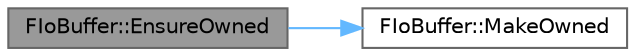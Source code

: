 digraph "FIoBuffer::EnsureOwned"
{
 // INTERACTIVE_SVG=YES
 // LATEX_PDF_SIZE
  bgcolor="transparent";
  edge [fontname=Helvetica,fontsize=10,labelfontname=Helvetica,labelfontsize=10];
  node [fontname=Helvetica,fontsize=10,shape=box,height=0.2,width=0.4];
  rankdir="LR";
  Node1 [id="Node000001",label="FIoBuffer::EnsureOwned",height=0.2,width=0.4,color="gray40", fillcolor="grey60", style="filled", fontcolor="black",tooltip=" "];
  Node1 -> Node2 [id="edge1_Node000001_Node000002",color="steelblue1",style="solid",tooltip=" "];
  Node2 [id="Node000002",label="FIoBuffer::MakeOwned",height=0.2,width=0.4,color="grey40", fillcolor="white", style="filled",URL="$d2/dd8/classFIoBuffer.html#a82af888b12c087b3e95c183150f80c13",tooltip=" "];
}
